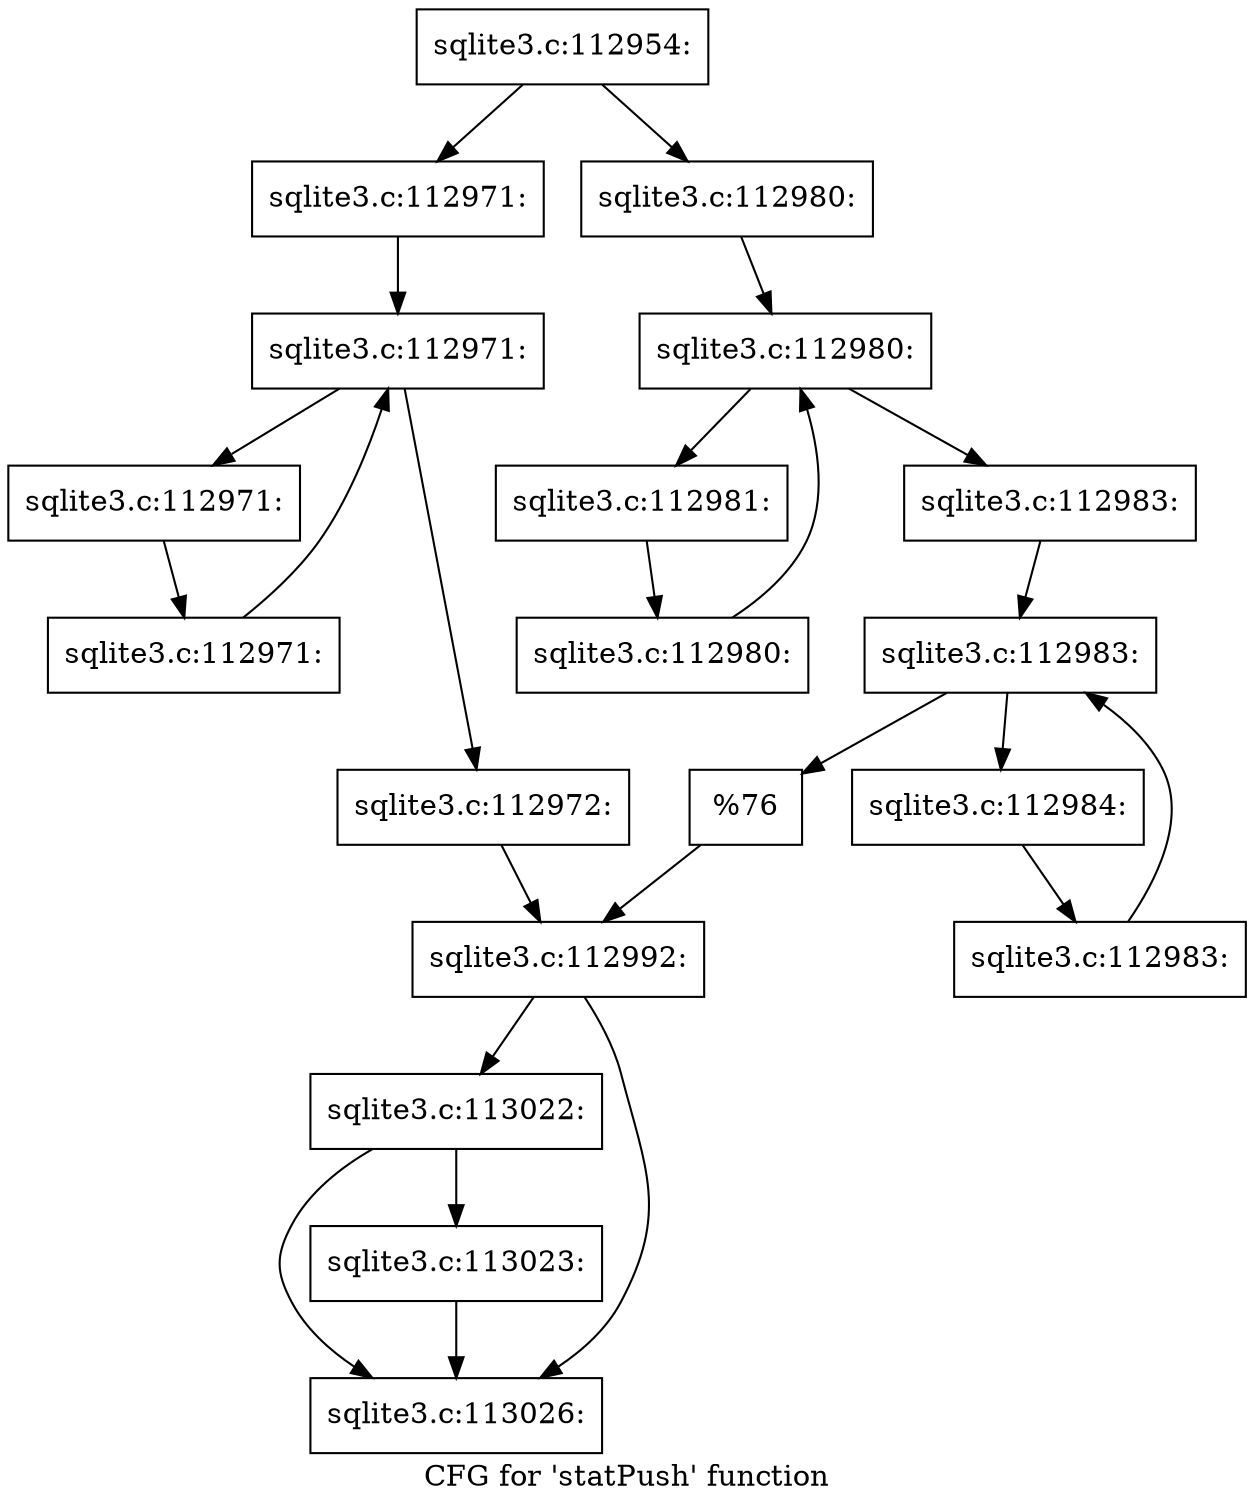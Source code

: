 digraph "CFG for 'statPush' function" {
	label="CFG for 'statPush' function";

	Node0x55c0f59c99b0 [shape=record,label="{sqlite3.c:112954:}"];
	Node0x55c0f59c99b0 -> Node0x55c0fa359900;
	Node0x55c0f59c99b0 -> Node0x55c0fa3599a0;
	Node0x55c0fa359900 [shape=record,label="{sqlite3.c:112971:}"];
	Node0x55c0fa359900 -> Node0x55c0fa35a050;
	Node0x55c0fa35a050 [shape=record,label="{sqlite3.c:112971:}"];
	Node0x55c0fa35a050 -> Node0x55c0fa35a200;
	Node0x55c0fa35a050 -> Node0x55c0fa359ea0;
	Node0x55c0fa35a200 [shape=record,label="{sqlite3.c:112971:}"];
	Node0x55c0fa35a200 -> Node0x55c0fa35a170;
	Node0x55c0fa35a170 [shape=record,label="{sqlite3.c:112971:}"];
	Node0x55c0fa35a170 -> Node0x55c0fa35a050;
	Node0x55c0fa359ea0 [shape=record,label="{sqlite3.c:112972:}"];
	Node0x55c0fa359ea0 -> Node0x55c0fa359950;
	Node0x55c0fa3599a0 [shape=record,label="{sqlite3.c:112980:}"];
	Node0x55c0fa3599a0 -> Node0x55c0fa35b2e0;
	Node0x55c0fa35b2e0 [shape=record,label="{sqlite3.c:112980:}"];
	Node0x55c0fa35b2e0 -> Node0x55c0fa35b500;
	Node0x55c0fa35b2e0 -> Node0x55c0fa35b130;
	Node0x55c0fa35b500 [shape=record,label="{sqlite3.c:112981:}"];
	Node0x55c0fa35b500 -> Node0x55c0fa35b470;
	Node0x55c0fa35b470 [shape=record,label="{sqlite3.c:112980:}"];
	Node0x55c0fa35b470 -> Node0x55c0fa35b2e0;
	Node0x55c0fa35b130 [shape=record,label="{sqlite3.c:112983:}"];
	Node0x55c0fa35b130 -> Node0x55c0fa35c450;
	Node0x55c0fa35c450 [shape=record,label="{sqlite3.c:112983:}"];
	Node0x55c0fa35c450 -> Node0x55c0fa35c670;
	Node0x55c0fa35c450 -> Node0x55c0fa35c2a0;
	Node0x55c0fa35c670 [shape=record,label="{sqlite3.c:112984:}"];
	Node0x55c0fa35c670 -> Node0x55c0fa35c5e0;
	Node0x55c0fa35c5e0 [shape=record,label="{sqlite3.c:112983:}"];
	Node0x55c0fa35c5e0 -> Node0x55c0fa35c450;
	Node0x55c0fa35c2a0 [shape=record,label="{%76}"];
	Node0x55c0fa35c2a0 -> Node0x55c0fa359950;
	Node0x55c0fa359950 [shape=record,label="{sqlite3.c:112992:}"];
	Node0x55c0fa359950 -> Node0x55c0fa35dff0;
	Node0x55c0fa359950 -> Node0x55c0fa35dfa0;
	Node0x55c0fa35dff0 [shape=record,label="{sqlite3.c:113022:}"];
	Node0x55c0fa35dff0 -> Node0x55c0fa35df50;
	Node0x55c0fa35dff0 -> Node0x55c0fa35dfa0;
	Node0x55c0fa35df50 [shape=record,label="{sqlite3.c:113023:}"];
	Node0x55c0fa35df50 -> Node0x55c0fa35dfa0;
	Node0x55c0fa35dfa0 [shape=record,label="{sqlite3.c:113026:}"];
}
